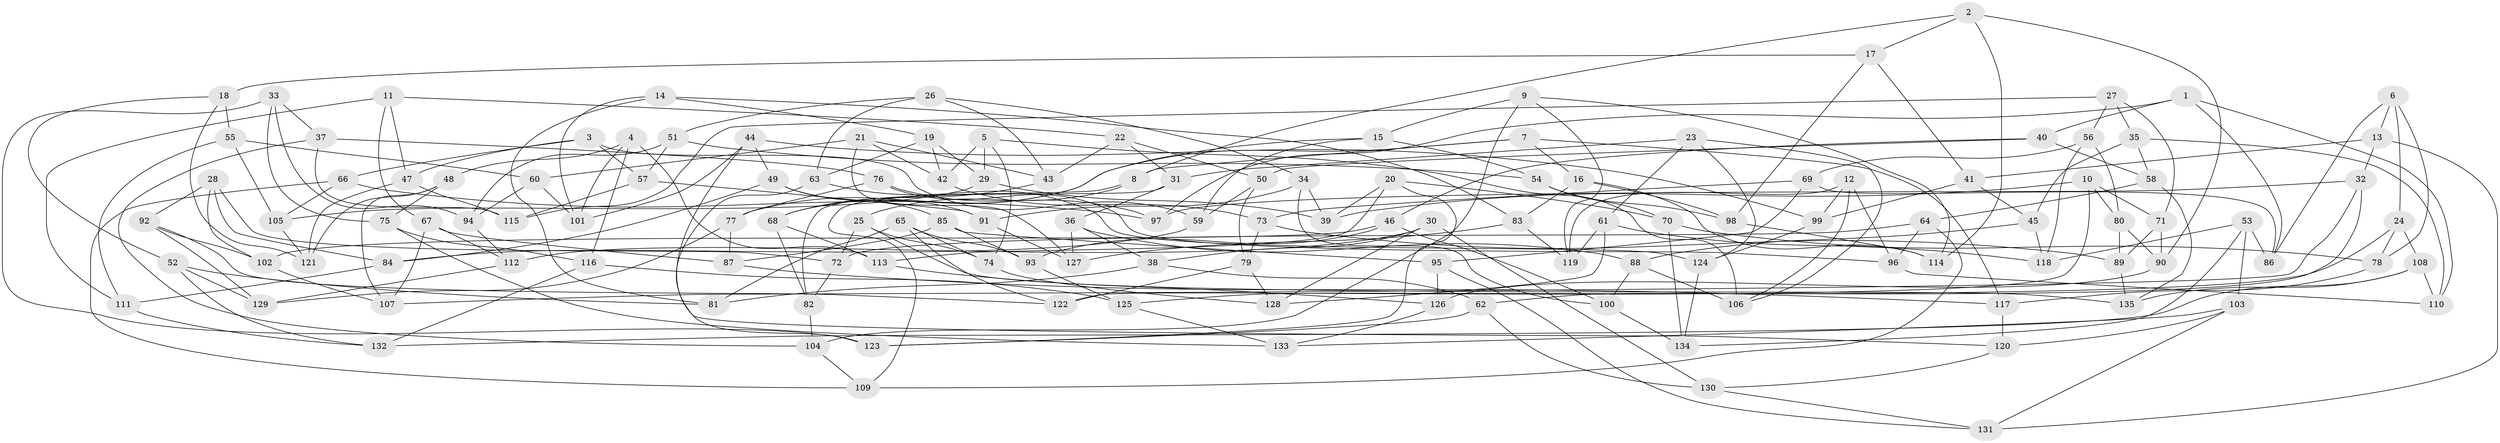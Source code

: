 // coarse degree distribution, {6: 0.5735294117647058, 3: 0.029411764705882353, 5: 0.16176470588235295, 4: 0.16176470588235295, 8: 0.058823529411764705, 7: 0.014705882352941176}
// Generated by graph-tools (version 1.1) at 2025/38/03/04/25 23:38:16]
// undirected, 135 vertices, 270 edges
graph export_dot {
  node [color=gray90,style=filled];
  1;
  2;
  3;
  4;
  5;
  6;
  7;
  8;
  9;
  10;
  11;
  12;
  13;
  14;
  15;
  16;
  17;
  18;
  19;
  20;
  21;
  22;
  23;
  24;
  25;
  26;
  27;
  28;
  29;
  30;
  31;
  32;
  33;
  34;
  35;
  36;
  37;
  38;
  39;
  40;
  41;
  42;
  43;
  44;
  45;
  46;
  47;
  48;
  49;
  50;
  51;
  52;
  53;
  54;
  55;
  56;
  57;
  58;
  59;
  60;
  61;
  62;
  63;
  64;
  65;
  66;
  67;
  68;
  69;
  70;
  71;
  72;
  73;
  74;
  75;
  76;
  77;
  78;
  79;
  80;
  81;
  82;
  83;
  84;
  85;
  86;
  87;
  88;
  89;
  90;
  91;
  92;
  93;
  94;
  95;
  96;
  97;
  98;
  99;
  100;
  101;
  102;
  103;
  104;
  105;
  106;
  107;
  108;
  109;
  110;
  111;
  112;
  113;
  114;
  115;
  116;
  117;
  118;
  119;
  120;
  121;
  122;
  123;
  124;
  125;
  126;
  127;
  128;
  129;
  130;
  131;
  132;
  133;
  134;
  135;
  1 -- 40;
  1 -- 97;
  1 -- 86;
  1 -- 110;
  2 -- 114;
  2 -- 8;
  2 -- 90;
  2 -- 17;
  3 -- 57;
  3 -- 47;
  3 -- 66;
  3 -- 59;
  4 -- 48;
  4 -- 101;
  4 -- 113;
  4 -- 116;
  5 -- 42;
  5 -- 74;
  5 -- 29;
  5 -- 106;
  6 -- 24;
  6 -- 13;
  6 -- 78;
  6 -- 86;
  7 -- 8;
  7 -- 16;
  7 -- 117;
  7 -- 77;
  8 -- 82;
  8 -- 25;
  9 -- 15;
  9 -- 119;
  9 -- 114;
  9 -- 104;
  10 -- 71;
  10 -- 80;
  10 -- 122;
  10 -- 39;
  11 -- 67;
  11 -- 47;
  11 -- 22;
  11 -- 111;
  12 -- 96;
  12 -- 99;
  12 -- 106;
  12 -- 119;
  13 -- 41;
  13 -- 32;
  13 -- 131;
  14 -- 101;
  14 -- 83;
  14 -- 19;
  14 -- 81;
  15 -- 68;
  15 -- 59;
  15 -- 54;
  16 -- 114;
  16 -- 98;
  16 -- 83;
  17 -- 41;
  17 -- 98;
  17 -- 18;
  18 -- 55;
  18 -- 121;
  18 -- 52;
  19 -- 63;
  19 -- 42;
  19 -- 29;
  20 -- 123;
  20 -- 39;
  20 -- 113;
  20 -- 70;
  21 -- 43;
  21 -- 60;
  21 -- 42;
  21 -- 127;
  22 -- 31;
  22 -- 43;
  22 -- 50;
  23 -- 31;
  23 -- 124;
  23 -- 106;
  23 -- 61;
  24 -- 78;
  24 -- 108;
  24 -- 125;
  25 -- 135;
  25 -- 74;
  25 -- 72;
  26 -- 51;
  26 -- 63;
  26 -- 43;
  26 -- 34;
  27 -- 56;
  27 -- 35;
  27 -- 115;
  27 -- 71;
  28 -- 92;
  28 -- 72;
  28 -- 102;
  28 -- 84;
  29 -- 105;
  29 -- 39;
  30 -- 130;
  30 -- 112;
  30 -- 38;
  30 -- 128;
  31 -- 109;
  31 -- 36;
  32 -- 62;
  32 -- 107;
  32 -- 97;
  33 -- 75;
  33 -- 123;
  33 -- 94;
  33 -- 37;
  34 -- 39;
  34 -- 91;
  34 -- 100;
  35 -- 58;
  35 -- 45;
  35 -- 110;
  36 -- 38;
  36 -- 127;
  36 -- 88;
  37 -- 104;
  37 -- 76;
  37 -- 115;
  38 -- 81;
  38 -- 62;
  40 -- 50;
  40 -- 58;
  40 -- 46;
  41 -- 45;
  41 -- 99;
  42 -- 73;
  43 -- 68;
  44 -- 120;
  44 -- 99;
  44 -- 49;
  44 -- 101;
  45 -- 118;
  45 -- 88;
  46 -- 100;
  46 -- 93;
  46 -- 102;
  47 -- 121;
  47 -- 115;
  48 -- 121;
  48 -- 107;
  48 -- 75;
  49 -- 91;
  49 -- 85;
  49 -- 84;
  50 -- 79;
  50 -- 59;
  51 -- 94;
  51 -- 54;
  51 -- 57;
  52 -- 129;
  52 -- 132;
  52 -- 81;
  53 -- 103;
  53 -- 118;
  53 -- 86;
  53 -- 134;
  54 -- 70;
  54 -- 98;
  55 -- 111;
  55 -- 105;
  55 -- 60;
  56 -- 118;
  56 -- 80;
  56 -- 69;
  57 -- 115;
  57 -- 91;
  58 -- 64;
  58 -- 135;
  59 -- 84;
  60 -- 94;
  60 -- 101;
  61 -- 128;
  61 -- 119;
  61 -- 118;
  62 -- 130;
  62 -- 123;
  63 -- 123;
  63 -- 124;
  64 -- 96;
  64 -- 72;
  64 -- 109;
  65 -- 74;
  65 -- 93;
  65 -- 122;
  65 -- 81;
  66 -- 97;
  66 -- 105;
  66 -- 109;
  67 -- 107;
  67 -- 87;
  67 -- 112;
  68 -- 113;
  68 -- 82;
  69 -- 86;
  69 -- 95;
  69 -- 73;
  70 -- 134;
  70 -- 78;
  71 -- 90;
  71 -- 89;
  72 -- 82;
  73 -- 89;
  73 -- 79;
  74 -- 128;
  75 -- 133;
  75 -- 116;
  76 -- 97;
  76 -- 96;
  76 -- 77;
  77 -- 129;
  77 -- 87;
  78 -- 117;
  79 -- 128;
  79 -- 122;
  80 -- 89;
  80 -- 90;
  82 -- 104;
  83 -- 127;
  83 -- 119;
  84 -- 111;
  85 -- 95;
  85 -- 87;
  85 -- 93;
  87 -- 117;
  88 -- 100;
  88 -- 106;
  89 -- 135;
  90 -- 126;
  91 -- 127;
  92 -- 122;
  92 -- 102;
  92 -- 129;
  93 -- 125;
  94 -- 112;
  95 -- 126;
  95 -- 131;
  96 -- 110;
  98 -- 114;
  99 -- 124;
  100 -- 134;
  102 -- 107;
  103 -- 120;
  103 -- 131;
  103 -- 133;
  104 -- 109;
  105 -- 121;
  108 -- 110;
  108 -- 135;
  108 -- 132;
  111 -- 132;
  112 -- 129;
  113 -- 126;
  116 -- 132;
  116 -- 125;
  117 -- 120;
  120 -- 130;
  124 -- 134;
  125 -- 133;
  126 -- 133;
  130 -- 131;
}
